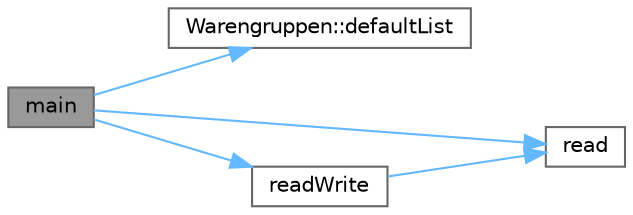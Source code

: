 digraph "main"
{
 // INTERACTIVE_SVG=YES
 // LATEX_PDF_SIZE
  bgcolor="transparent";
  edge [fontname=Helvetica,fontsize=10,labelfontname=Helvetica,labelfontsize=10];
  node [fontname=Helvetica,fontsize=10,shape=box,height=0.2,width=0.4];
  rankdir="LR";
  Node1 [id="Node000001",label="main",height=0.2,width=0.4,color="gray40", fillcolor="grey60", style="filled", fontcolor="black",tooltip="Lesen und Schreiben von Artikel aus Dateien."];
  Node1 -> Node2 [id="edge5_Node000001_Node000002",color="steelblue1",style="solid",tooltip=" "];
  Node2 [id="Node000002",label="Warengruppen::defaultList",height=0.2,width=0.4,color="grey40", fillcolor="white", style="filled",URL="$classWarengruppen.html#a38eb20b76418f44b94f05e54d19380d7",tooltip="Setzt eine Standard-Warengruppenliste."];
  Node1 -> Node3 [id="edge6_Node000001_Node000003",color="steelblue1",style="solid",tooltip=" "];
  Node3 [id="Node000003",label="read",height=0.2,width=0.4,color="grey40", fillcolor="white", style="filled",URL="$main_8cc.html#a4a7d7d004e5ff455bfb82bdc04aef14a",tooltip="Liest Artikelinformationen aus einer Datei und gruppiert sie nach Artikeltyp."];
  Node1 -> Node4 [id="edge7_Node000001_Node000004",color="steelblue1",style="solid",tooltip=" "];
  Node4 [id="Node000004",label="readWrite",height=0.2,width=0.4,color="grey40", fillcolor="white", style="filled",URL="$main_8cc.html#a9e4e0a3d90397030ff67b7f527277c77",tooltip="Liest Artikelinformationen aus einer Eingabedatei und schreibt sie in eine Ausgabedatei."];
  Node4 -> Node3 [id="edge8_Node000004_Node000003",color="steelblue1",style="solid",tooltip=" "];
}
